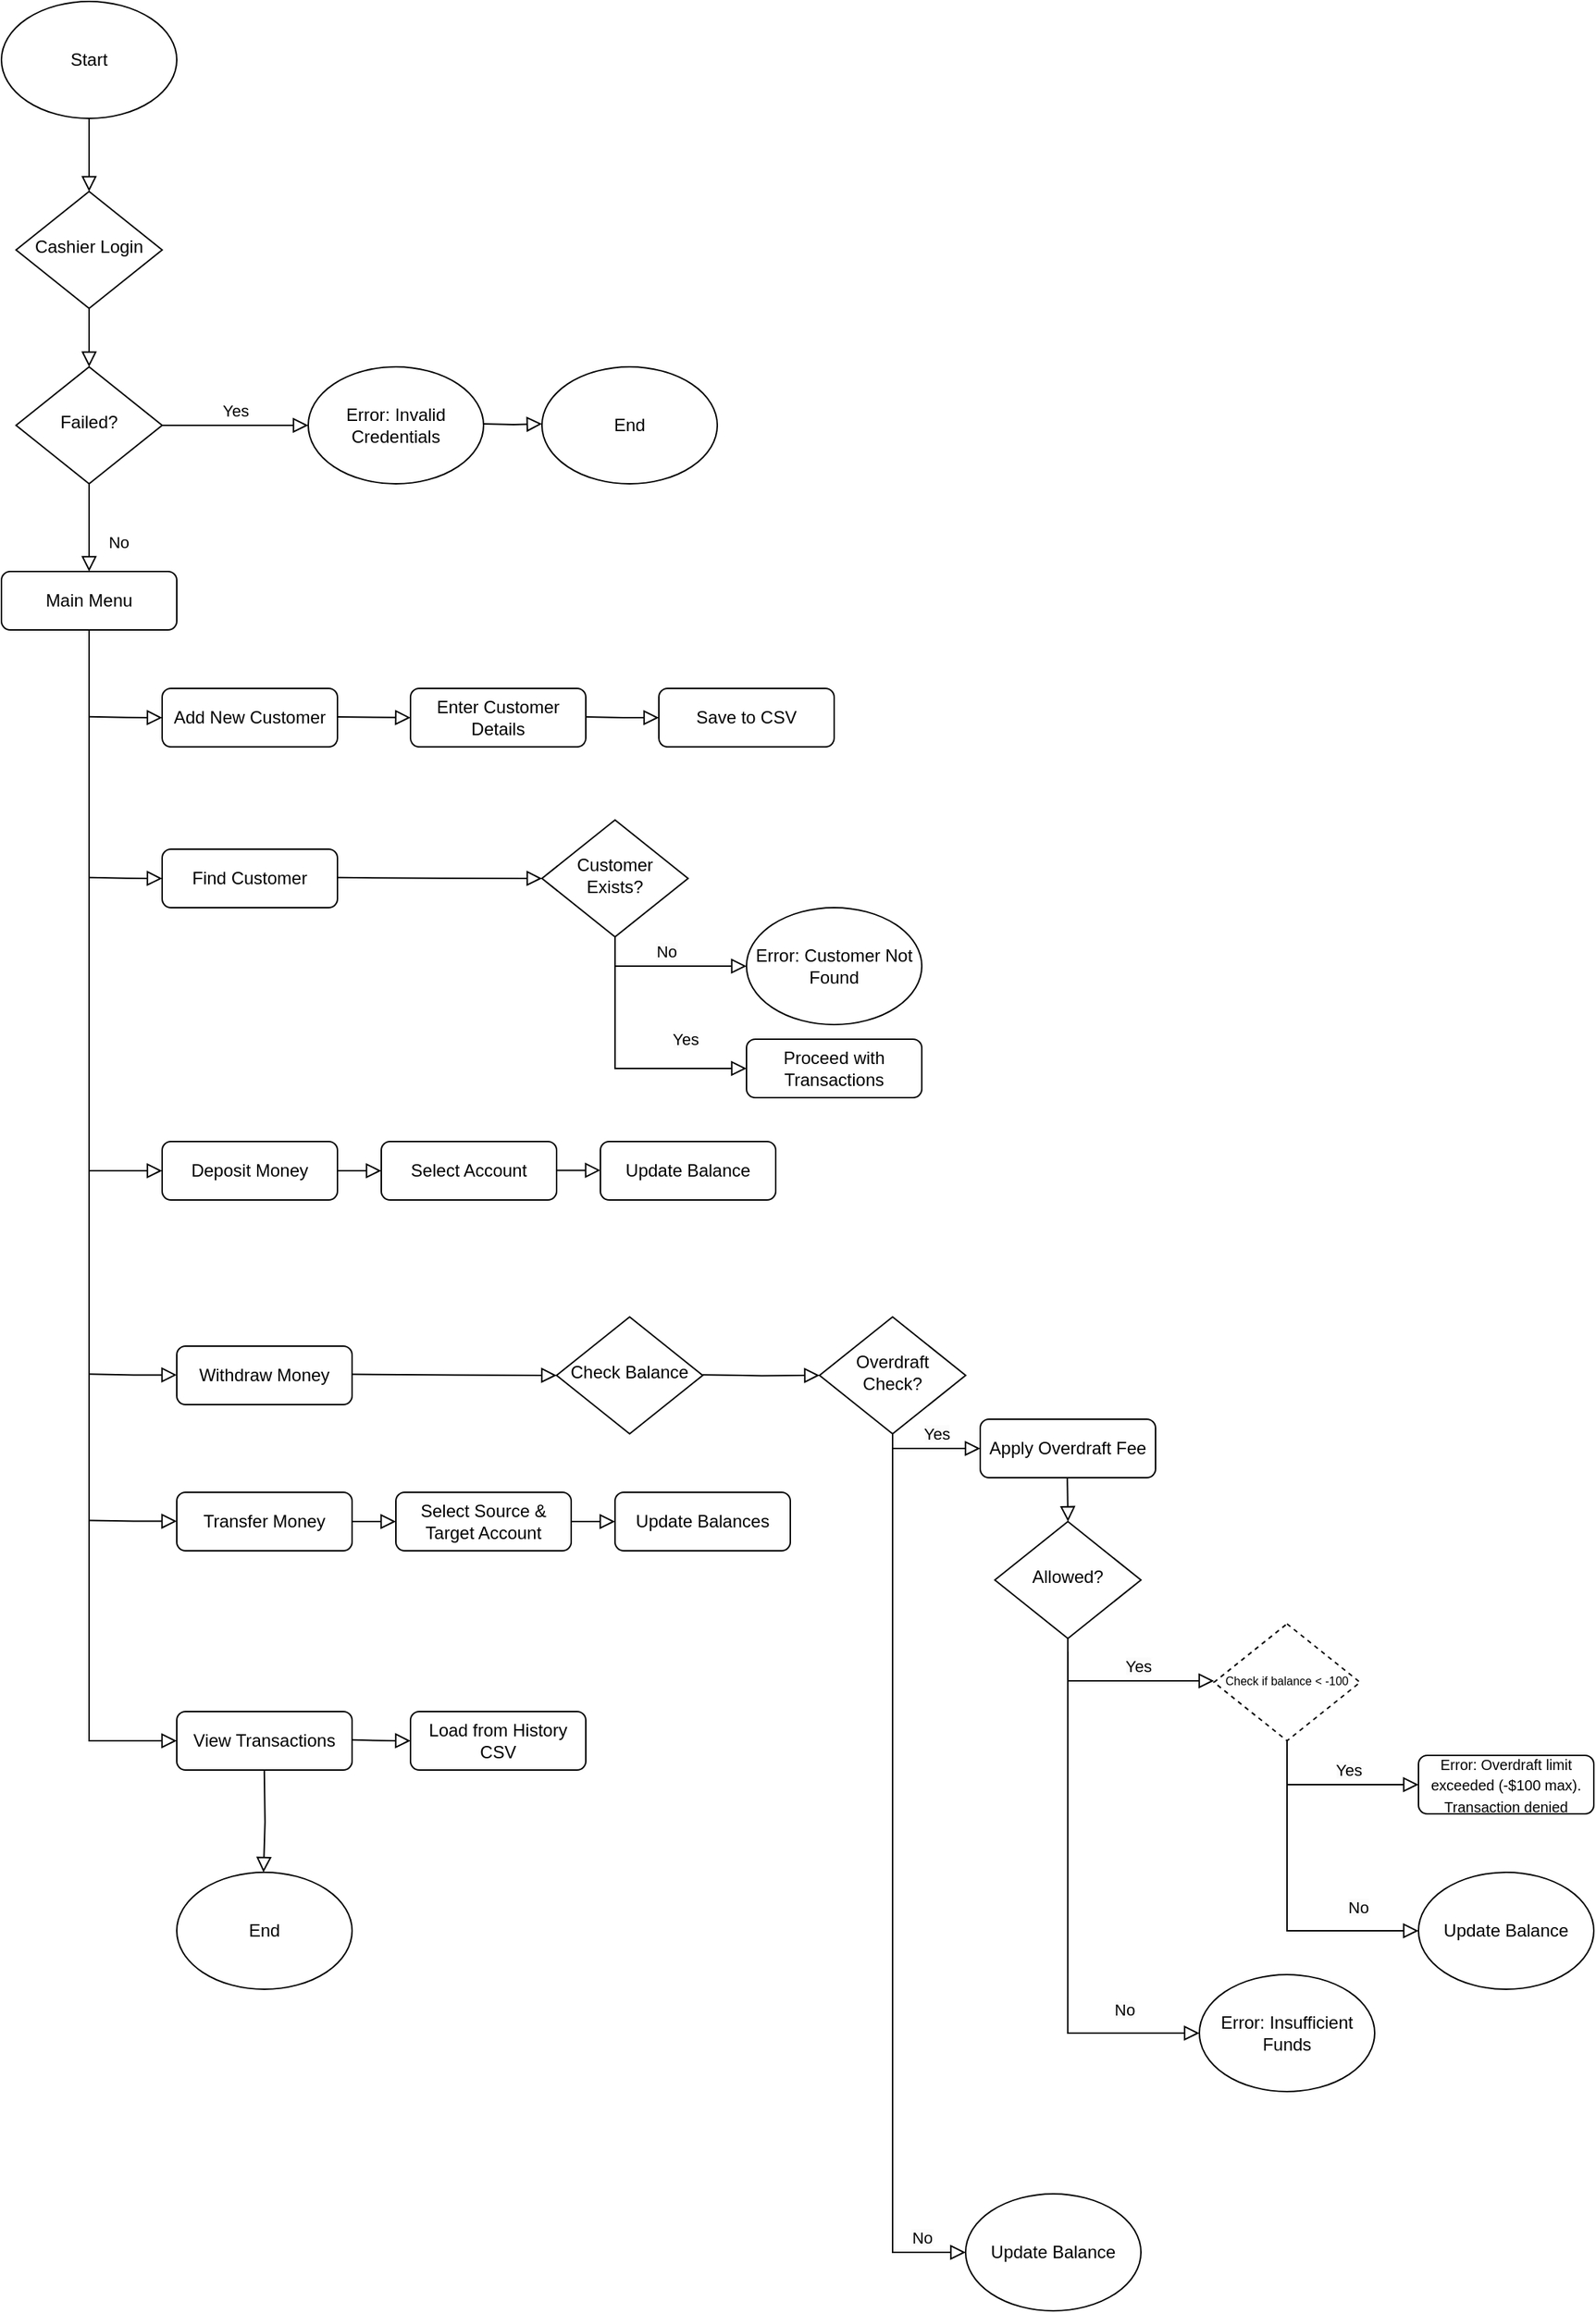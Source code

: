 <mxfile version="26.1.0">
  <diagram id="C5RBs43oDa-KdzZeNtuy" name="Page-1">
    <mxGraphModel dx="2385" dy="1513" grid="1" gridSize="10" guides="1" tooltips="1" connect="1" arrows="1" fold="1" page="1" pageScale="1" pageWidth="827" pageHeight="1169" math="0" shadow="0">
      <root>
        <mxCell id="WIyWlLk6GJQsqaUBKTNV-0" />
        <mxCell id="WIyWlLk6GJQsqaUBKTNV-1" parent="WIyWlLk6GJQsqaUBKTNV-0" />
        <mxCell id="WIyWlLk6GJQsqaUBKTNV-2" value="" style="rounded=0;html=1;jettySize=auto;orthogonalLoop=1;fontSize=11;endArrow=block;endFill=0;endSize=8;strokeWidth=1;shadow=0;labelBackgroundColor=none;edgeStyle=orthogonalEdgeStyle;exitX=0.5;exitY=1;exitDx=0;exitDy=0;" parent="WIyWlLk6GJQsqaUBKTNV-1" source="Ozx-xUv9s-g8j7-s7VNn-0" target="WIyWlLk6GJQsqaUBKTNV-6" edge="1">
          <mxGeometry relative="1" as="geometry">
            <mxPoint x="220" y="120" as="sourcePoint" />
            <Array as="points" />
          </mxGeometry>
        </mxCell>
        <mxCell id="WIyWlLk6GJQsqaUBKTNV-4" value="" style="rounded=0;html=1;jettySize=auto;orthogonalLoop=1;fontSize=11;endArrow=block;endFill=0;endSize=8;strokeWidth=1;shadow=0;labelBackgroundColor=none;edgeStyle=orthogonalEdgeStyle;" parent="WIyWlLk6GJQsqaUBKTNV-1" source="WIyWlLk6GJQsqaUBKTNV-6" target="WIyWlLk6GJQsqaUBKTNV-10" edge="1">
          <mxGeometry y="40" relative="1" as="geometry">
            <mxPoint as="offset" />
          </mxGeometry>
        </mxCell>
        <mxCell id="WIyWlLk6GJQsqaUBKTNV-6" value="Cashier Login" style="rhombus;whiteSpace=wrap;html=1;shadow=0;fontFamily=Helvetica;fontSize=12;align=center;strokeWidth=1;spacing=6;spacingTop=-4;" parent="WIyWlLk6GJQsqaUBKTNV-1" vertex="1">
          <mxGeometry x="150" y="170" width="100" height="80" as="geometry" />
        </mxCell>
        <mxCell id="WIyWlLk6GJQsqaUBKTNV-8" value="No" style="rounded=0;html=1;jettySize=auto;orthogonalLoop=1;fontSize=11;endArrow=block;endFill=0;endSize=8;strokeWidth=1;shadow=0;labelBackgroundColor=none;edgeStyle=orthogonalEdgeStyle;" parent="WIyWlLk6GJQsqaUBKTNV-1" source="WIyWlLk6GJQsqaUBKTNV-10" target="WIyWlLk6GJQsqaUBKTNV-11" edge="1">
          <mxGeometry x="0.333" y="20" relative="1" as="geometry">
            <mxPoint as="offset" />
          </mxGeometry>
        </mxCell>
        <mxCell id="WIyWlLk6GJQsqaUBKTNV-9" value="Yes" style="edgeStyle=orthogonalEdgeStyle;rounded=0;html=1;jettySize=auto;orthogonalLoop=1;fontSize=11;endArrow=block;endFill=0;endSize=8;strokeWidth=1;shadow=0;labelBackgroundColor=none;" parent="WIyWlLk6GJQsqaUBKTNV-1" source="WIyWlLk6GJQsqaUBKTNV-10" target="Ozx-xUv9s-g8j7-s7VNn-1" edge="1">
          <mxGeometry y="10" relative="1" as="geometry">
            <mxPoint as="offset" />
            <mxPoint x="320" y="330" as="targetPoint" />
          </mxGeometry>
        </mxCell>
        <mxCell id="WIyWlLk6GJQsqaUBKTNV-10" value="Failed?" style="rhombus;whiteSpace=wrap;html=1;shadow=0;fontFamily=Helvetica;fontSize=12;align=center;strokeWidth=1;spacing=6;spacingTop=-4;" parent="WIyWlLk6GJQsqaUBKTNV-1" vertex="1">
          <mxGeometry x="150" y="290" width="100" height="80" as="geometry" />
        </mxCell>
        <mxCell id="WIyWlLk6GJQsqaUBKTNV-11" value="Main Menu" style="rounded=1;whiteSpace=wrap;html=1;fontSize=12;glass=0;strokeWidth=1;shadow=0;" parent="WIyWlLk6GJQsqaUBKTNV-1" vertex="1">
          <mxGeometry x="140" y="430" width="120" height="40" as="geometry" />
        </mxCell>
        <mxCell id="Ozx-xUv9s-g8j7-s7VNn-0" value="&lt;meta charset=&quot;utf-8&quot;&gt;Start" style="ellipse;whiteSpace=wrap;html=1;" vertex="1" parent="WIyWlLk6GJQsqaUBKTNV-1">
          <mxGeometry x="140" y="40" width="120" height="80" as="geometry" />
        </mxCell>
        <mxCell id="Ozx-xUv9s-g8j7-s7VNn-1" value="Error: Invalid Credentials" style="ellipse;whiteSpace=wrap;html=1;" vertex="1" parent="WIyWlLk6GJQsqaUBKTNV-1">
          <mxGeometry x="350" y="290" width="120" height="80" as="geometry" />
        </mxCell>
        <mxCell id="Ozx-xUv9s-g8j7-s7VNn-2" value="End" style="ellipse;whiteSpace=wrap;html=1;" vertex="1" parent="WIyWlLk6GJQsqaUBKTNV-1">
          <mxGeometry x="510" y="290" width="120" height="80" as="geometry" />
        </mxCell>
        <mxCell id="Ozx-xUv9s-g8j7-s7VNn-3" value="Add New Customer" style="rounded=1;whiteSpace=wrap;html=1;fontSize=12;glass=0;strokeWidth=1;shadow=0;" vertex="1" parent="WIyWlLk6GJQsqaUBKTNV-1">
          <mxGeometry x="250" y="510" width="120" height="40" as="geometry" />
        </mxCell>
        <mxCell id="Ozx-xUv9s-g8j7-s7VNn-5" value="" style="rounded=0;html=1;jettySize=auto;orthogonalLoop=1;fontSize=11;endArrow=block;endFill=0;endSize=8;strokeWidth=1;shadow=0;labelBackgroundColor=none;edgeStyle=orthogonalEdgeStyle;entryX=0;entryY=0.5;entryDx=0;entryDy=0;" edge="1" parent="WIyWlLk6GJQsqaUBKTNV-1" target="Ozx-xUv9s-g8j7-s7VNn-54">
          <mxGeometry y="40" relative="1" as="geometry">
            <mxPoint as="offset" />
            <mxPoint x="200" y="470" as="sourcePoint" />
            <mxPoint x="219.41" y="510" as="targetPoint" />
            <Array as="points">
              <mxPoint x="200" y="471" />
              <mxPoint x="200" y="1230" />
            </Array>
          </mxGeometry>
        </mxCell>
        <mxCell id="Ozx-xUv9s-g8j7-s7VNn-6" value="Enter Customer Details" style="rounded=1;whiteSpace=wrap;html=1;fontSize=12;glass=0;strokeWidth=1;shadow=0;" vertex="1" parent="WIyWlLk6GJQsqaUBKTNV-1">
          <mxGeometry x="420" y="510" width="120" height="40" as="geometry" />
        </mxCell>
        <mxCell id="Ozx-xUv9s-g8j7-s7VNn-7" value="Save to CSV" style="rounded=1;whiteSpace=wrap;html=1;fontSize=12;glass=0;strokeWidth=1;shadow=0;" vertex="1" parent="WIyWlLk6GJQsqaUBKTNV-1">
          <mxGeometry x="590" y="510" width="120" height="40" as="geometry" />
        </mxCell>
        <mxCell id="Ozx-xUv9s-g8j7-s7VNn-8" value="" style="edgeStyle=orthogonalEdgeStyle;rounded=0;html=1;jettySize=auto;orthogonalLoop=1;fontSize=11;endArrow=block;endFill=0;endSize=8;strokeWidth=1;shadow=0;labelBackgroundColor=none;" edge="1" parent="WIyWlLk6GJQsqaUBKTNV-1">
          <mxGeometry y="10" relative="1" as="geometry">
            <mxPoint as="offset" />
            <mxPoint x="470" y="329" as="sourcePoint" />
            <mxPoint x="510" y="329" as="targetPoint" />
          </mxGeometry>
        </mxCell>
        <mxCell id="Ozx-xUv9s-g8j7-s7VNn-9" value="Find Customer" style="rounded=1;whiteSpace=wrap;html=1;fontSize=12;glass=0;strokeWidth=1;shadow=0;" vertex="1" parent="WIyWlLk6GJQsqaUBKTNV-1">
          <mxGeometry x="250" y="620" width="120" height="40" as="geometry" />
        </mxCell>
        <mxCell id="Ozx-xUv9s-g8j7-s7VNn-10" value="Customer Exists?" style="rhombus;whiteSpace=wrap;html=1;shadow=0;fontFamily=Helvetica;fontSize=12;align=center;strokeWidth=1;spacing=6;spacingTop=-4;" vertex="1" parent="WIyWlLk6GJQsqaUBKTNV-1">
          <mxGeometry x="510" y="600" width="100" height="80" as="geometry" />
        </mxCell>
        <mxCell id="Ozx-xUv9s-g8j7-s7VNn-11" value="Error: Customer Not Found" style="ellipse;whiteSpace=wrap;html=1;" vertex="1" parent="WIyWlLk6GJQsqaUBKTNV-1">
          <mxGeometry x="650" y="660" width="120" height="80" as="geometry" />
        </mxCell>
        <mxCell id="Ozx-xUv9s-g8j7-s7VNn-13" value="Proceed with Transactions" style="rounded=1;whiteSpace=wrap;html=1;fontSize=12;glass=0;strokeWidth=1;shadow=0;" vertex="1" parent="WIyWlLk6GJQsqaUBKTNV-1">
          <mxGeometry x="650" y="750" width="120" height="40" as="geometry" />
        </mxCell>
        <mxCell id="Ozx-xUv9s-g8j7-s7VNn-16" value="" style="edgeStyle=orthogonalEdgeStyle;rounded=0;html=1;jettySize=auto;orthogonalLoop=1;fontSize=11;endArrow=block;endFill=0;endSize=8;strokeWidth=1;shadow=0;labelBackgroundColor=none;entryX=0;entryY=0.5;entryDx=0;entryDy=0;" edge="1" parent="WIyWlLk6GJQsqaUBKTNV-1" target="Ozx-xUv9s-g8j7-s7VNn-10">
          <mxGeometry y="10" relative="1" as="geometry">
            <mxPoint as="offset" />
            <mxPoint x="370" y="639.41" as="sourcePoint" />
            <mxPoint x="410" y="639.41" as="targetPoint" />
          </mxGeometry>
        </mxCell>
        <mxCell id="Ozx-xUv9s-g8j7-s7VNn-17" value="&lt;meta charset=&quot;utf-8&quot;&gt;&lt;span style=&quot;color: rgb(0, 0, 0); font-family: Helvetica; font-size: 11px; font-style: normal; font-variant-ligatures: normal; font-variant-caps: normal; font-weight: 400; letter-spacing: normal; orphans: 2; text-align: center; text-indent: 0px; text-transform: none; widows: 2; word-spacing: 0px; -webkit-text-stroke-width: 0px; white-space: nowrap; background-color: rgb(251, 251, 251); text-decoration-thickness: initial; text-decoration-style: initial; text-decoration-color: initial; display: inline !important; float: none;&quot;&gt;No&lt;/span&gt;" style="edgeStyle=orthogonalEdgeStyle;rounded=0;html=1;jettySize=auto;orthogonalLoop=1;fontSize=11;endArrow=block;endFill=0;endSize=8;strokeWidth=1;shadow=0;labelBackgroundColor=none;entryX=0;entryY=0.5;entryDx=0;entryDy=0;" edge="1" parent="WIyWlLk6GJQsqaUBKTNV-1" target="Ozx-xUv9s-g8j7-s7VNn-11">
          <mxGeometry y="10" relative="1" as="geometry">
            <mxPoint as="offset" />
            <mxPoint x="560" y="680" as="sourcePoint" />
            <mxPoint x="630" y="700.59" as="targetPoint" />
            <Array as="points">
              <mxPoint x="560" y="700" />
            </Array>
          </mxGeometry>
        </mxCell>
        <mxCell id="Ozx-xUv9s-g8j7-s7VNn-18" value="&lt;span style=&quot;color: rgb(0, 0, 0); font-family: Helvetica; font-size: 11px; font-style: normal; font-variant-ligatures: normal; font-variant-caps: normal; font-weight: 400; letter-spacing: normal; orphans: 2; text-align: center; text-indent: 0px; text-transform: none; widows: 2; word-spacing: 0px; -webkit-text-stroke-width: 0px; white-space: nowrap; background-color: rgb(251, 251, 251); text-decoration-thickness: initial; text-decoration-style: initial; text-decoration-color: initial; float: none; display: inline !important;&quot;&gt;Yes&lt;/span&gt;" style="edgeStyle=orthogonalEdgeStyle;rounded=0;html=1;jettySize=auto;orthogonalLoop=1;fontSize=11;endArrow=block;endFill=0;endSize=8;strokeWidth=1;shadow=0;labelBackgroundColor=none;entryX=0;entryY=0.5;entryDx=0;entryDy=0;exitX=0.5;exitY=1;exitDx=0;exitDy=0;" edge="1" parent="WIyWlLk6GJQsqaUBKTNV-1" source="Ozx-xUv9s-g8j7-s7VNn-10" target="Ozx-xUv9s-g8j7-s7VNn-13">
          <mxGeometry x="0.529" y="20" relative="1" as="geometry">
            <mxPoint as="offset" />
            <mxPoint x="530.0" y="660" as="sourcePoint" />
            <mxPoint x="600" y="760" as="targetPoint" />
          </mxGeometry>
        </mxCell>
        <mxCell id="Ozx-xUv9s-g8j7-s7VNn-20" value="" style="edgeStyle=orthogonalEdgeStyle;rounded=0;html=1;jettySize=auto;orthogonalLoop=1;fontSize=11;endArrow=block;endFill=0;endSize=8;strokeWidth=1;shadow=0;labelBackgroundColor=none;entryX=0;entryY=0.5;entryDx=0;entryDy=0;" edge="1" parent="WIyWlLk6GJQsqaUBKTNV-1" target="Ozx-xUv9s-g8j7-s7VNn-6">
          <mxGeometry x="0.011" y="10" relative="1" as="geometry">
            <mxPoint as="offset" />
            <mxPoint x="370" y="529.47" as="sourcePoint" />
            <mxPoint x="400" y="530" as="targetPoint" />
          </mxGeometry>
        </mxCell>
        <mxCell id="Ozx-xUv9s-g8j7-s7VNn-21" value="" style="edgeStyle=orthogonalEdgeStyle;rounded=0;html=1;jettySize=auto;orthogonalLoop=1;fontSize=11;endArrow=block;endFill=0;endSize=8;strokeWidth=1;shadow=0;labelBackgroundColor=none;entryX=0;entryY=0.5;entryDx=0;entryDy=0;" edge="1" parent="WIyWlLk6GJQsqaUBKTNV-1">
          <mxGeometry x="0.011" y="10" relative="1" as="geometry">
            <mxPoint as="offset" />
            <mxPoint x="540" y="529.47" as="sourcePoint" />
            <mxPoint x="590" y="530" as="targetPoint" />
          </mxGeometry>
        </mxCell>
        <mxCell id="Ozx-xUv9s-g8j7-s7VNn-25" value="" style="edgeStyle=orthogonalEdgeStyle;rounded=0;html=1;jettySize=auto;orthogonalLoop=1;fontSize=11;endArrow=block;endFill=0;endSize=8;strokeWidth=1;shadow=0;labelBackgroundColor=none;entryX=0;entryY=0.5;entryDx=0;entryDy=0;" edge="1" parent="WIyWlLk6GJQsqaUBKTNV-1">
          <mxGeometry y="10" relative="1" as="geometry">
            <mxPoint as="offset" />
            <mxPoint x="200" y="639.43" as="sourcePoint" />
            <mxPoint x="250" y="640.02" as="targetPoint" />
          </mxGeometry>
        </mxCell>
        <mxCell id="Ozx-xUv9s-g8j7-s7VNn-26" value="" style="edgeStyle=orthogonalEdgeStyle;rounded=0;html=1;jettySize=auto;orthogonalLoop=1;fontSize=11;endArrow=block;endFill=0;endSize=8;strokeWidth=1;shadow=0;labelBackgroundColor=none;entryX=0;entryY=0.5;entryDx=0;entryDy=0;" edge="1" parent="WIyWlLk6GJQsqaUBKTNV-1">
          <mxGeometry y="10" relative="1" as="geometry">
            <mxPoint as="offset" />
            <mxPoint x="200" y="529.43" as="sourcePoint" />
            <mxPoint x="250" y="530.02" as="targetPoint" />
          </mxGeometry>
        </mxCell>
        <mxCell id="Ozx-xUv9s-g8j7-s7VNn-27" value="Select Account" style="rounded=1;whiteSpace=wrap;html=1;fontSize=12;glass=0;strokeWidth=1;shadow=0;" vertex="1" parent="WIyWlLk6GJQsqaUBKTNV-1">
          <mxGeometry x="400" y="820" width="120" height="40" as="geometry" />
        </mxCell>
        <mxCell id="Ozx-xUv9s-g8j7-s7VNn-28" value="Update Balance" style="rounded=1;whiteSpace=wrap;html=1;fontSize=12;glass=0;strokeWidth=1;shadow=0;" vertex="1" parent="WIyWlLk6GJQsqaUBKTNV-1">
          <mxGeometry x="550" y="820" width="120" height="40" as="geometry" />
        </mxCell>
        <mxCell id="Ozx-xUv9s-g8j7-s7VNn-31" value="Withdraw Money" style="rounded=1;whiteSpace=wrap;html=1;fontSize=12;glass=0;strokeWidth=1;shadow=0;" vertex="1" parent="WIyWlLk6GJQsqaUBKTNV-1">
          <mxGeometry x="260" y="960" width="120" height="40" as="geometry" />
        </mxCell>
        <mxCell id="Ozx-xUv9s-g8j7-s7VNn-32" value="" style="edgeStyle=orthogonalEdgeStyle;rounded=0;html=1;jettySize=auto;orthogonalLoop=1;fontSize=11;endArrow=block;endFill=0;endSize=8;strokeWidth=1;shadow=0;labelBackgroundColor=none;entryX=0;entryY=0.5;entryDx=0;entryDy=0;" edge="1" parent="WIyWlLk6GJQsqaUBKTNV-1" target="Ozx-xUv9s-g8j7-s7VNn-23">
          <mxGeometry y="10" relative="1" as="geometry">
            <mxPoint as="offset" />
            <mxPoint x="200" y="749.44" as="sourcePoint" />
            <mxPoint x="250" y="750.03" as="targetPoint" />
            <Array as="points">
              <mxPoint x="200" y="840" />
            </Array>
          </mxGeometry>
        </mxCell>
        <mxCell id="Ozx-xUv9s-g8j7-s7VNn-33" value="Check Balance" style="rhombus;whiteSpace=wrap;html=1;shadow=0;fontFamily=Helvetica;fontSize=12;align=center;strokeWidth=1;spacing=6;spacingTop=-4;" vertex="1" parent="WIyWlLk6GJQsqaUBKTNV-1">
          <mxGeometry x="520" y="940" width="100" height="80" as="geometry" />
        </mxCell>
        <mxCell id="Ozx-xUv9s-g8j7-s7VNn-34" value="Update Balance" style="ellipse;whiteSpace=wrap;html=1;" vertex="1" parent="WIyWlLk6GJQsqaUBKTNV-1">
          <mxGeometry x="800" y="1540" width="120" height="80" as="geometry" />
        </mxCell>
        <mxCell id="Ozx-xUv9s-g8j7-s7VNn-35" value="Apply Overdraft Fee" style="rounded=1;whiteSpace=wrap;html=1;fontSize=12;glass=0;strokeWidth=1;shadow=0;" vertex="1" parent="WIyWlLk6GJQsqaUBKTNV-1">
          <mxGeometry x="810" y="1010" width="120" height="40" as="geometry" />
        </mxCell>
        <mxCell id="Ozx-xUv9s-g8j7-s7VNn-37" value="&lt;span style=&quot;color: rgb(0, 0, 0); font-family: Helvetica; font-size: 11px; font-style: normal; font-variant-ligatures: normal; font-variant-caps: normal; font-weight: 400; letter-spacing: normal; orphans: 2; text-align: center; text-indent: 0px; text-transform: none; widows: 2; word-spacing: 0px; -webkit-text-stroke-width: 0px; white-space: nowrap; background-color: rgb(251, 251, 251); text-decoration-thickness: initial; text-decoration-style: initial; text-decoration-color: initial; float: none; display: inline !important;&quot;&gt;No&lt;/span&gt;" style="edgeStyle=orthogonalEdgeStyle;rounded=0;html=1;jettySize=auto;orthogonalLoop=1;fontSize=11;endArrow=block;endFill=0;endSize=8;strokeWidth=1;shadow=0;labelBackgroundColor=none;exitX=0.5;exitY=1;exitDx=0;exitDy=0;entryX=0;entryY=0.5;entryDx=0;entryDy=0;" edge="1" parent="WIyWlLk6GJQsqaUBKTNV-1" source="Ozx-xUv9s-g8j7-s7VNn-38" target="Ozx-xUv9s-g8j7-s7VNn-34">
          <mxGeometry x="0.902" y="10" relative="1" as="geometry">
            <mxPoint as="offset" />
            <mxPoint x="597" y="1149.47" as="sourcePoint" />
            <mxPoint x="684" y="1070" as="targetPoint" />
            <Array as="points" />
          </mxGeometry>
        </mxCell>
        <mxCell id="Ozx-xUv9s-g8j7-s7VNn-38" value="Overdraft Check?" style="rhombus;whiteSpace=wrap;html=1;shadow=0;fontFamily=Helvetica;fontSize=12;align=center;strokeWidth=1;spacing=6;spacingTop=-4;" vertex="1" parent="WIyWlLk6GJQsqaUBKTNV-1">
          <mxGeometry x="700" y="940" width="100" height="80" as="geometry" />
        </mxCell>
        <mxCell id="Ozx-xUv9s-g8j7-s7VNn-39" value="" style="edgeStyle=orthogonalEdgeStyle;rounded=0;html=1;jettySize=auto;orthogonalLoop=1;fontSize=11;endArrow=block;endFill=0;endSize=8;strokeWidth=1;shadow=0;labelBackgroundColor=none;entryX=0;entryY=0.5;entryDx=0;entryDy=0;" edge="1" parent="WIyWlLk6GJQsqaUBKTNV-1" target="Ozx-xUv9s-g8j7-s7VNn-33">
          <mxGeometry x="0.011" y="10" relative="1" as="geometry">
            <mxPoint as="offset" />
            <mxPoint x="380" y="979.29" as="sourcePoint" />
            <mxPoint x="410" y="980" as="targetPoint" />
          </mxGeometry>
        </mxCell>
        <mxCell id="Ozx-xUv9s-g8j7-s7VNn-40" value="" style="edgeStyle=orthogonalEdgeStyle;rounded=0;html=1;jettySize=auto;orthogonalLoop=1;fontSize=11;endArrow=block;endFill=0;endSize=8;strokeWidth=1;shadow=0;labelBackgroundColor=none;entryX=0;entryY=0.5;entryDx=0;entryDy=0;" edge="1" parent="WIyWlLk6GJQsqaUBKTNV-1" target="Ozx-xUv9s-g8j7-s7VNn-38">
          <mxGeometry x="0.011" y="10" relative="1" as="geometry">
            <mxPoint as="offset" />
            <mxPoint x="620" y="979.65" as="sourcePoint" />
            <mxPoint x="654" y="980.36" as="targetPoint" />
          </mxGeometry>
        </mxCell>
        <mxCell id="Ozx-xUv9s-g8j7-s7VNn-41" value="" style="rounded=0;html=1;jettySize=auto;orthogonalLoop=1;fontSize=11;endArrow=block;endFill=0;endSize=8;strokeWidth=1;shadow=0;labelBackgroundColor=none;edgeStyle=orthogonalEdgeStyle;" edge="1" parent="WIyWlLk6GJQsqaUBKTNV-1">
          <mxGeometry y="40" relative="1" as="geometry">
            <mxPoint as="offset" />
            <mxPoint x="869.6" y="1050" as="sourcePoint" />
            <mxPoint x="870.06" y="1080" as="targetPoint" />
          </mxGeometry>
        </mxCell>
        <mxCell id="Ozx-xUv9s-g8j7-s7VNn-42" value="Allowed?" style="rhombus;whiteSpace=wrap;html=1;shadow=0;fontFamily=Helvetica;fontSize=12;align=center;strokeWidth=1;spacing=6;spacingTop=-4;" vertex="1" parent="WIyWlLk6GJQsqaUBKTNV-1">
          <mxGeometry x="820" y="1080" width="100" height="80" as="geometry" />
        </mxCell>
        <mxCell id="Ozx-xUv9s-g8j7-s7VNn-46" value="" style="rounded=0;html=1;jettySize=auto;orthogonalLoop=1;fontSize=11;endArrow=block;endFill=0;endSize=8;strokeWidth=1;shadow=0;labelBackgroundColor=none;edgeStyle=orthogonalEdgeStyle;exitX=0.5;exitY=1;exitDx=0;exitDy=0;entryX=0;entryY=0.5;entryDx=0;entryDy=0;" edge="1" parent="WIyWlLk6GJQsqaUBKTNV-1" target="Ozx-xUv9s-g8j7-s7VNn-48">
          <mxGeometry y="40" relative="1" as="geometry">
            <mxPoint as="offset" />
            <mxPoint x="869.93" y="1160" as="sourcePoint" />
            <mxPoint x="950" y="1430" as="targetPoint" />
            <Array as="points">
              <mxPoint x="870" y="1430" />
            </Array>
          </mxGeometry>
        </mxCell>
        <mxCell id="Ozx-xUv9s-g8j7-s7VNn-48" value="Error: Insufficient Funds" style="ellipse;whiteSpace=wrap;html=1;" vertex="1" parent="WIyWlLk6GJQsqaUBKTNV-1">
          <mxGeometry x="960" y="1390" width="120" height="80" as="geometry" />
        </mxCell>
        <mxCell id="Ozx-xUv9s-g8j7-s7VNn-49" value="&lt;span style=&quot;color: rgb(0, 0, 0); font-family: Helvetica; font-size: 11px; font-style: normal; font-variant-ligatures: normal; font-variant-caps: normal; font-weight: 400; letter-spacing: normal; orphans: 2; text-align: center; text-indent: 0px; text-transform: none; widows: 2; word-spacing: 0px; -webkit-text-stroke-width: 0px; white-space: nowrap; background-color: rgb(251, 251, 251); text-decoration-thickness: initial; text-decoration-style: initial; text-decoration-color: initial; float: none; display: inline !important;&quot;&gt;Yes&lt;/span&gt;" style="edgeStyle=orthogonalEdgeStyle;rounded=0;html=1;jettySize=auto;orthogonalLoop=1;fontSize=11;endArrow=block;endFill=0;endSize=8;strokeWidth=1;shadow=0;labelBackgroundColor=none;entryX=0;entryY=0.5;entryDx=0;entryDy=0;" edge="1" parent="WIyWlLk6GJQsqaUBKTNV-1">
          <mxGeometry x="0.142" y="10" relative="1" as="geometry">
            <mxPoint as="offset" />
            <mxPoint x="870" y="1170" as="sourcePoint" />
            <mxPoint x="970" y="1189" as="targetPoint" />
            <Array as="points">
              <mxPoint x="870" y="1169" />
              <mxPoint x="870" y="1189" />
            </Array>
          </mxGeometry>
        </mxCell>
        <mxCell id="Ozx-xUv9s-g8j7-s7VNn-52" value="&lt;span style=&quot;color: rgb(0, 0, 0); font-family: Helvetica; font-size: 11px; font-style: normal; font-variant-ligatures: normal; font-variant-caps: normal; font-weight: 400; letter-spacing: normal; orphans: 2; text-align: center; text-indent: 0px; text-transform: none; widows: 2; word-spacing: 0px; -webkit-text-stroke-width: 0px; white-space: nowrap; background-color: rgb(251, 251, 251); text-decoration-thickness: initial; text-decoration-style: initial; text-decoration-color: initial; float: none; display: inline !important;&quot;&gt;Yes&lt;/span&gt;" style="edgeStyle=orthogonalEdgeStyle;rounded=0;html=1;jettySize=auto;orthogonalLoop=1;fontSize=11;endArrow=block;endFill=0;endSize=8;strokeWidth=1;shadow=0;labelBackgroundColor=none;" edge="1" parent="WIyWlLk6GJQsqaUBKTNV-1">
          <mxGeometry x="0.142" y="10" relative="1" as="geometry">
            <mxPoint as="offset" />
            <mxPoint x="750" y="1040" as="sourcePoint" />
            <mxPoint x="810" y="1030" as="targetPoint" />
            <Array as="points">
              <mxPoint x="750" y="1030" />
            </Array>
          </mxGeometry>
        </mxCell>
        <mxCell id="Ozx-xUv9s-g8j7-s7VNn-53" value="Transfer Money" style="rounded=1;whiteSpace=wrap;html=1;fontSize=12;glass=0;strokeWidth=1;shadow=0;" vertex="1" parent="WIyWlLk6GJQsqaUBKTNV-1">
          <mxGeometry x="260" y="1060" width="120" height="40" as="geometry" />
        </mxCell>
        <mxCell id="Ozx-xUv9s-g8j7-s7VNn-54" value="View Transactions" style="rounded=1;whiteSpace=wrap;html=1;fontSize=12;glass=0;strokeWidth=1;shadow=0;" vertex="1" parent="WIyWlLk6GJQsqaUBKTNV-1">
          <mxGeometry x="260" y="1210" width="120" height="40" as="geometry" />
        </mxCell>
        <mxCell id="Ozx-xUv9s-g8j7-s7VNn-55" value="End" style="ellipse;whiteSpace=wrap;html=1;" vertex="1" parent="WIyWlLk6GJQsqaUBKTNV-1">
          <mxGeometry x="260" y="1320" width="120" height="80" as="geometry" />
        </mxCell>
        <mxCell id="Ozx-xUv9s-g8j7-s7VNn-56" value="" style="edgeStyle=orthogonalEdgeStyle;rounded=0;html=1;jettySize=auto;orthogonalLoop=1;fontSize=11;endArrow=block;endFill=0;endSize=8;strokeWidth=1;shadow=0;labelBackgroundColor=none;entryX=0;entryY=0.5;entryDx=0;entryDy=0;" edge="1" parent="WIyWlLk6GJQsqaUBKTNV-1">
          <mxGeometry y="10" relative="1" as="geometry">
            <mxPoint as="offset" />
            <mxPoint x="200" y="979.17" as="sourcePoint" />
            <mxPoint x="260" y="979.73" as="targetPoint" />
          </mxGeometry>
        </mxCell>
        <mxCell id="Ozx-xUv9s-g8j7-s7VNn-57" value="" style="edgeStyle=orthogonalEdgeStyle;rounded=0;html=1;jettySize=auto;orthogonalLoop=1;fontSize=11;endArrow=block;endFill=0;endSize=8;strokeWidth=1;shadow=0;labelBackgroundColor=none;entryX=0;entryY=0.5;entryDx=0;entryDy=0;" edge="1" parent="WIyWlLk6GJQsqaUBKTNV-1">
          <mxGeometry y="10" relative="1" as="geometry">
            <mxPoint as="offset" />
            <mxPoint x="200" y="1079.23" as="sourcePoint" />
            <mxPoint x="260" y="1079.79" as="targetPoint" />
          </mxGeometry>
        </mxCell>
        <mxCell id="Ozx-xUv9s-g8j7-s7VNn-58" value="Select Source &amp;amp; Target Account" style="rounded=1;whiteSpace=wrap;html=1;fontSize=12;glass=0;strokeWidth=1;shadow=0;" vertex="1" parent="WIyWlLk6GJQsqaUBKTNV-1">
          <mxGeometry x="410" y="1060" width="120" height="40" as="geometry" />
        </mxCell>
        <mxCell id="Ozx-xUv9s-g8j7-s7VNn-59" value="Update Balances" style="rounded=1;whiteSpace=wrap;html=1;fontSize=12;glass=0;strokeWidth=1;shadow=0;" vertex="1" parent="WIyWlLk6GJQsqaUBKTNV-1">
          <mxGeometry x="560" y="1060" width="120" height="40" as="geometry" />
        </mxCell>
        <mxCell id="Ozx-xUv9s-g8j7-s7VNn-60" value="Load from History CSV" style="rounded=1;whiteSpace=wrap;html=1;fontSize=12;glass=0;strokeWidth=1;shadow=0;" vertex="1" parent="WIyWlLk6GJQsqaUBKTNV-1">
          <mxGeometry x="420" y="1210" width="120" height="40" as="geometry" />
        </mxCell>
        <mxCell id="Ozx-xUv9s-g8j7-s7VNn-61" value="" style="edgeStyle=orthogonalEdgeStyle;rounded=0;html=1;jettySize=auto;orthogonalLoop=1;fontSize=11;endArrow=block;endFill=0;endSize=8;strokeWidth=1;shadow=0;labelBackgroundColor=none;" edge="1" parent="WIyWlLk6GJQsqaUBKTNV-1">
          <mxGeometry x="0.011" y="10" relative="1" as="geometry">
            <mxPoint as="offset" />
            <mxPoint x="380" y="1080" as="sourcePoint" />
            <mxPoint x="410" y="1080" as="targetPoint" />
          </mxGeometry>
        </mxCell>
        <mxCell id="Ozx-xUv9s-g8j7-s7VNn-62" value="" style="edgeStyle=orthogonalEdgeStyle;rounded=0;html=1;jettySize=auto;orthogonalLoop=1;fontSize=11;endArrow=block;endFill=0;endSize=8;strokeWidth=1;shadow=0;labelBackgroundColor=none;" edge="1" parent="WIyWlLk6GJQsqaUBKTNV-1">
          <mxGeometry x="0.011" y="10" relative="1" as="geometry">
            <mxPoint as="offset" />
            <mxPoint x="530" y="1080" as="sourcePoint" />
            <mxPoint x="560" y="1080" as="targetPoint" />
          </mxGeometry>
        </mxCell>
        <mxCell id="Ozx-xUv9s-g8j7-s7VNn-63" value="" style="edgeStyle=orthogonalEdgeStyle;rounded=0;html=1;jettySize=auto;orthogonalLoop=1;fontSize=11;endArrow=block;endFill=0;endSize=8;strokeWidth=1;shadow=0;labelBackgroundColor=none;entryX=0;entryY=0.5;entryDx=0;entryDy=0;" edge="1" parent="WIyWlLk6GJQsqaUBKTNV-1" target="Ozx-xUv9s-g8j7-s7VNn-60">
          <mxGeometry x="0.011" y="10" relative="1" as="geometry">
            <mxPoint as="offset" />
            <mxPoint x="380" y="1229.39" as="sourcePoint" />
            <mxPoint x="410" y="1229.39" as="targetPoint" />
          </mxGeometry>
        </mxCell>
        <mxCell id="Ozx-xUv9s-g8j7-s7VNn-23" value="Deposit Money" style="rounded=1;whiteSpace=wrap;html=1;fontSize=12;glass=0;strokeWidth=1;shadow=0;" vertex="1" parent="WIyWlLk6GJQsqaUBKTNV-1">
          <mxGeometry x="250" y="820" width="120" height="40" as="geometry" />
        </mxCell>
        <mxCell id="Ozx-xUv9s-g8j7-s7VNn-66" value="" style="edgeStyle=orthogonalEdgeStyle;rounded=0;html=1;jettySize=auto;orthogonalLoop=1;fontSize=11;endArrow=block;endFill=0;endSize=8;strokeWidth=1;shadow=0;labelBackgroundColor=none;" edge="1" parent="WIyWlLk6GJQsqaUBKTNV-1">
          <mxGeometry x="0.011" y="10" relative="1" as="geometry">
            <mxPoint as="offset" />
            <mxPoint x="370" y="840" as="sourcePoint" />
            <mxPoint x="400" y="840" as="targetPoint" />
          </mxGeometry>
        </mxCell>
        <mxCell id="Ozx-xUv9s-g8j7-s7VNn-67" value="" style="edgeStyle=orthogonalEdgeStyle;rounded=0;html=1;jettySize=auto;orthogonalLoop=1;fontSize=11;endArrow=block;endFill=0;endSize=8;strokeWidth=1;shadow=0;labelBackgroundColor=none;" edge="1" parent="WIyWlLk6GJQsqaUBKTNV-1">
          <mxGeometry x="0.011" y="10" relative="1" as="geometry">
            <mxPoint as="offset" />
            <mxPoint x="520" y="839.73" as="sourcePoint" />
            <mxPoint x="550" y="839.73" as="targetPoint" />
          </mxGeometry>
        </mxCell>
        <mxCell id="Ozx-xUv9s-g8j7-s7VNn-68" value="" style="rounded=0;html=1;jettySize=auto;orthogonalLoop=1;fontSize=11;endArrow=block;endFill=0;endSize=8;strokeWidth=1;shadow=0;labelBackgroundColor=none;edgeStyle=orthogonalEdgeStyle;exitX=0.5;exitY=1;exitDx=0;exitDy=0;" edge="1" parent="WIyWlLk6GJQsqaUBKTNV-1">
          <mxGeometry y="40" relative="1" as="geometry">
            <mxPoint as="offset" />
            <mxPoint x="319.91" y="1250" as="sourcePoint" />
            <mxPoint x="319.38" y="1320" as="targetPoint" />
          </mxGeometry>
        </mxCell>
        <mxCell id="Ozx-xUv9s-g8j7-s7VNn-71" value="&lt;font style=&quot;font-size: 8px;&quot;&gt;Check if balance &amp;lt; -100&lt;/font&gt;" style="rhombus;whiteSpace=wrap;html=1;shadow=0;fontFamily=Helvetica;fontSize=12;align=center;strokeWidth=1;spacing=6;spacingTop=-4;dashed=1;" vertex="1" parent="WIyWlLk6GJQsqaUBKTNV-1">
          <mxGeometry x="970" y="1150" width="100" height="80" as="geometry" />
        </mxCell>
        <mxCell id="Ozx-xUv9s-g8j7-s7VNn-72" value="&lt;font style=&quot;font-size: 10px;&quot;&gt;Error: Overdraft limit exceeded (-$100 max). Transaction denied&lt;/font&gt;" style="rounded=1;whiteSpace=wrap;html=1;fontSize=12;glass=0;strokeWidth=1;shadow=0;" vertex="1" parent="WIyWlLk6GJQsqaUBKTNV-1">
          <mxGeometry x="1110" y="1240" width="120" height="40" as="geometry" />
        </mxCell>
        <mxCell id="Ozx-xUv9s-g8j7-s7VNn-73" value="Update Balance" style="ellipse;whiteSpace=wrap;html=1;" vertex="1" parent="WIyWlLk6GJQsqaUBKTNV-1">
          <mxGeometry x="1110" y="1320" width="120" height="80" as="geometry" />
        </mxCell>
        <mxCell id="Ozx-xUv9s-g8j7-s7VNn-75" value="" style="rounded=0;html=1;jettySize=auto;orthogonalLoop=1;fontSize=11;endArrow=block;endFill=0;endSize=8;strokeWidth=1;shadow=0;labelBackgroundColor=none;edgeStyle=orthogonalEdgeStyle;exitX=0.5;exitY=1;exitDx=0;exitDy=0;entryX=0;entryY=0.5;entryDx=0;entryDy=0;" edge="1" parent="WIyWlLk6GJQsqaUBKTNV-1" target="Ozx-xUv9s-g8j7-s7VNn-73">
          <mxGeometry y="40" relative="1" as="geometry">
            <mxPoint as="offset" />
            <mxPoint x="1020.01" y="1230" as="sourcePoint" />
            <mxPoint x="1100.08" y="1500" as="targetPoint" />
            <Array as="points">
              <mxPoint x="1020" y="1360" />
              <mxPoint x="1040" y="1360" />
            </Array>
          </mxGeometry>
        </mxCell>
        <mxCell id="Ozx-xUv9s-g8j7-s7VNn-76" value="&lt;span style=&quot;color: rgb(0, 0, 0); font-family: Helvetica; font-size: 11px; font-style: normal; font-variant-ligatures: normal; font-variant-caps: normal; font-weight: 400; letter-spacing: normal; orphans: 2; text-align: center; text-indent: 0px; text-transform: none; widows: 2; word-spacing: 0px; -webkit-text-stroke-width: 0px; white-space: nowrap; background-color: rgb(251, 251, 251); text-decoration-thickness: initial; text-decoration-style: initial; text-decoration-color: initial; float: none; display: inline !important;&quot;&gt;Yes&lt;/span&gt;" style="edgeStyle=orthogonalEdgeStyle;rounded=0;html=1;jettySize=auto;orthogonalLoop=1;fontSize=11;endArrow=block;endFill=0;endSize=8;strokeWidth=1;shadow=0;labelBackgroundColor=none;" edge="1" parent="WIyWlLk6GJQsqaUBKTNV-1">
          <mxGeometry x="0.142" y="10" relative="1" as="geometry">
            <mxPoint as="offset" />
            <mxPoint x="1020" y="1240" as="sourcePoint" />
            <mxPoint x="1110" y="1260" as="targetPoint" />
            <Array as="points">
              <mxPoint x="1020" y="1239" />
              <mxPoint x="1020" y="1259" />
            </Array>
          </mxGeometry>
        </mxCell>
        <mxCell id="Ozx-xUv9s-g8j7-s7VNn-77" value="&lt;span style=&quot;color: rgb(0, 0, 0); font-family: Helvetica; font-size: 11px; font-style: normal; font-variant-ligatures: normal; font-variant-caps: normal; font-weight: 400; letter-spacing: normal; orphans: 2; text-align: center; text-indent: 0px; text-transform: none; widows: 2; word-spacing: 0px; -webkit-text-stroke-width: 0px; white-space: nowrap; background-color: rgb(251, 251, 251); text-decoration-thickness: initial; text-decoration-style: initial; text-decoration-color: initial; display: inline !important; float: none;&quot;&gt;No&lt;/span&gt;" style="text;whiteSpace=wrap;html=1;" vertex="1" parent="WIyWlLk6GJQsqaUBKTNV-1">
          <mxGeometry x="1060" y="1330" width="50" height="20" as="geometry" />
        </mxCell>
        <mxCell id="Ozx-xUv9s-g8j7-s7VNn-81" value="&lt;span style=&quot;color: rgb(0, 0, 0); font-family: Helvetica; font-size: 11px; font-style: normal; font-variant-ligatures: normal; font-variant-caps: normal; font-weight: 400; letter-spacing: normal; orphans: 2; text-align: center; text-indent: 0px; text-transform: none; widows: 2; word-spacing: 0px; -webkit-text-stroke-width: 0px; white-space: nowrap; background-color: rgb(251, 251, 251); text-decoration-thickness: initial; text-decoration-style: initial; text-decoration-color: initial; float: none; display: inline !important;&quot;&gt;No&lt;/span&gt;&lt;div&gt;&lt;span style=&quot;color: rgb(0, 0, 0); font-family: Helvetica; font-size: 11px; font-style: normal; font-variant-ligatures: normal; font-variant-caps: normal; font-weight: 400; letter-spacing: normal; orphans: 2; text-align: center; text-indent: 0px; text-transform: none; widows: 2; word-spacing: 0px; -webkit-text-stroke-width: 0px; white-space: nowrap; background-color: rgb(251, 251, 251); text-decoration-thickness: initial; text-decoration-style: initial; text-decoration-color: initial; float: none; display: inline !important;&quot;&gt;&lt;br&gt;&lt;/span&gt;&lt;/div&gt;" style="text;whiteSpace=wrap;html=1;" vertex="1" parent="WIyWlLk6GJQsqaUBKTNV-1">
          <mxGeometry x="900" y="1400" width="50" height="20" as="geometry" />
        </mxCell>
      </root>
    </mxGraphModel>
  </diagram>
</mxfile>
